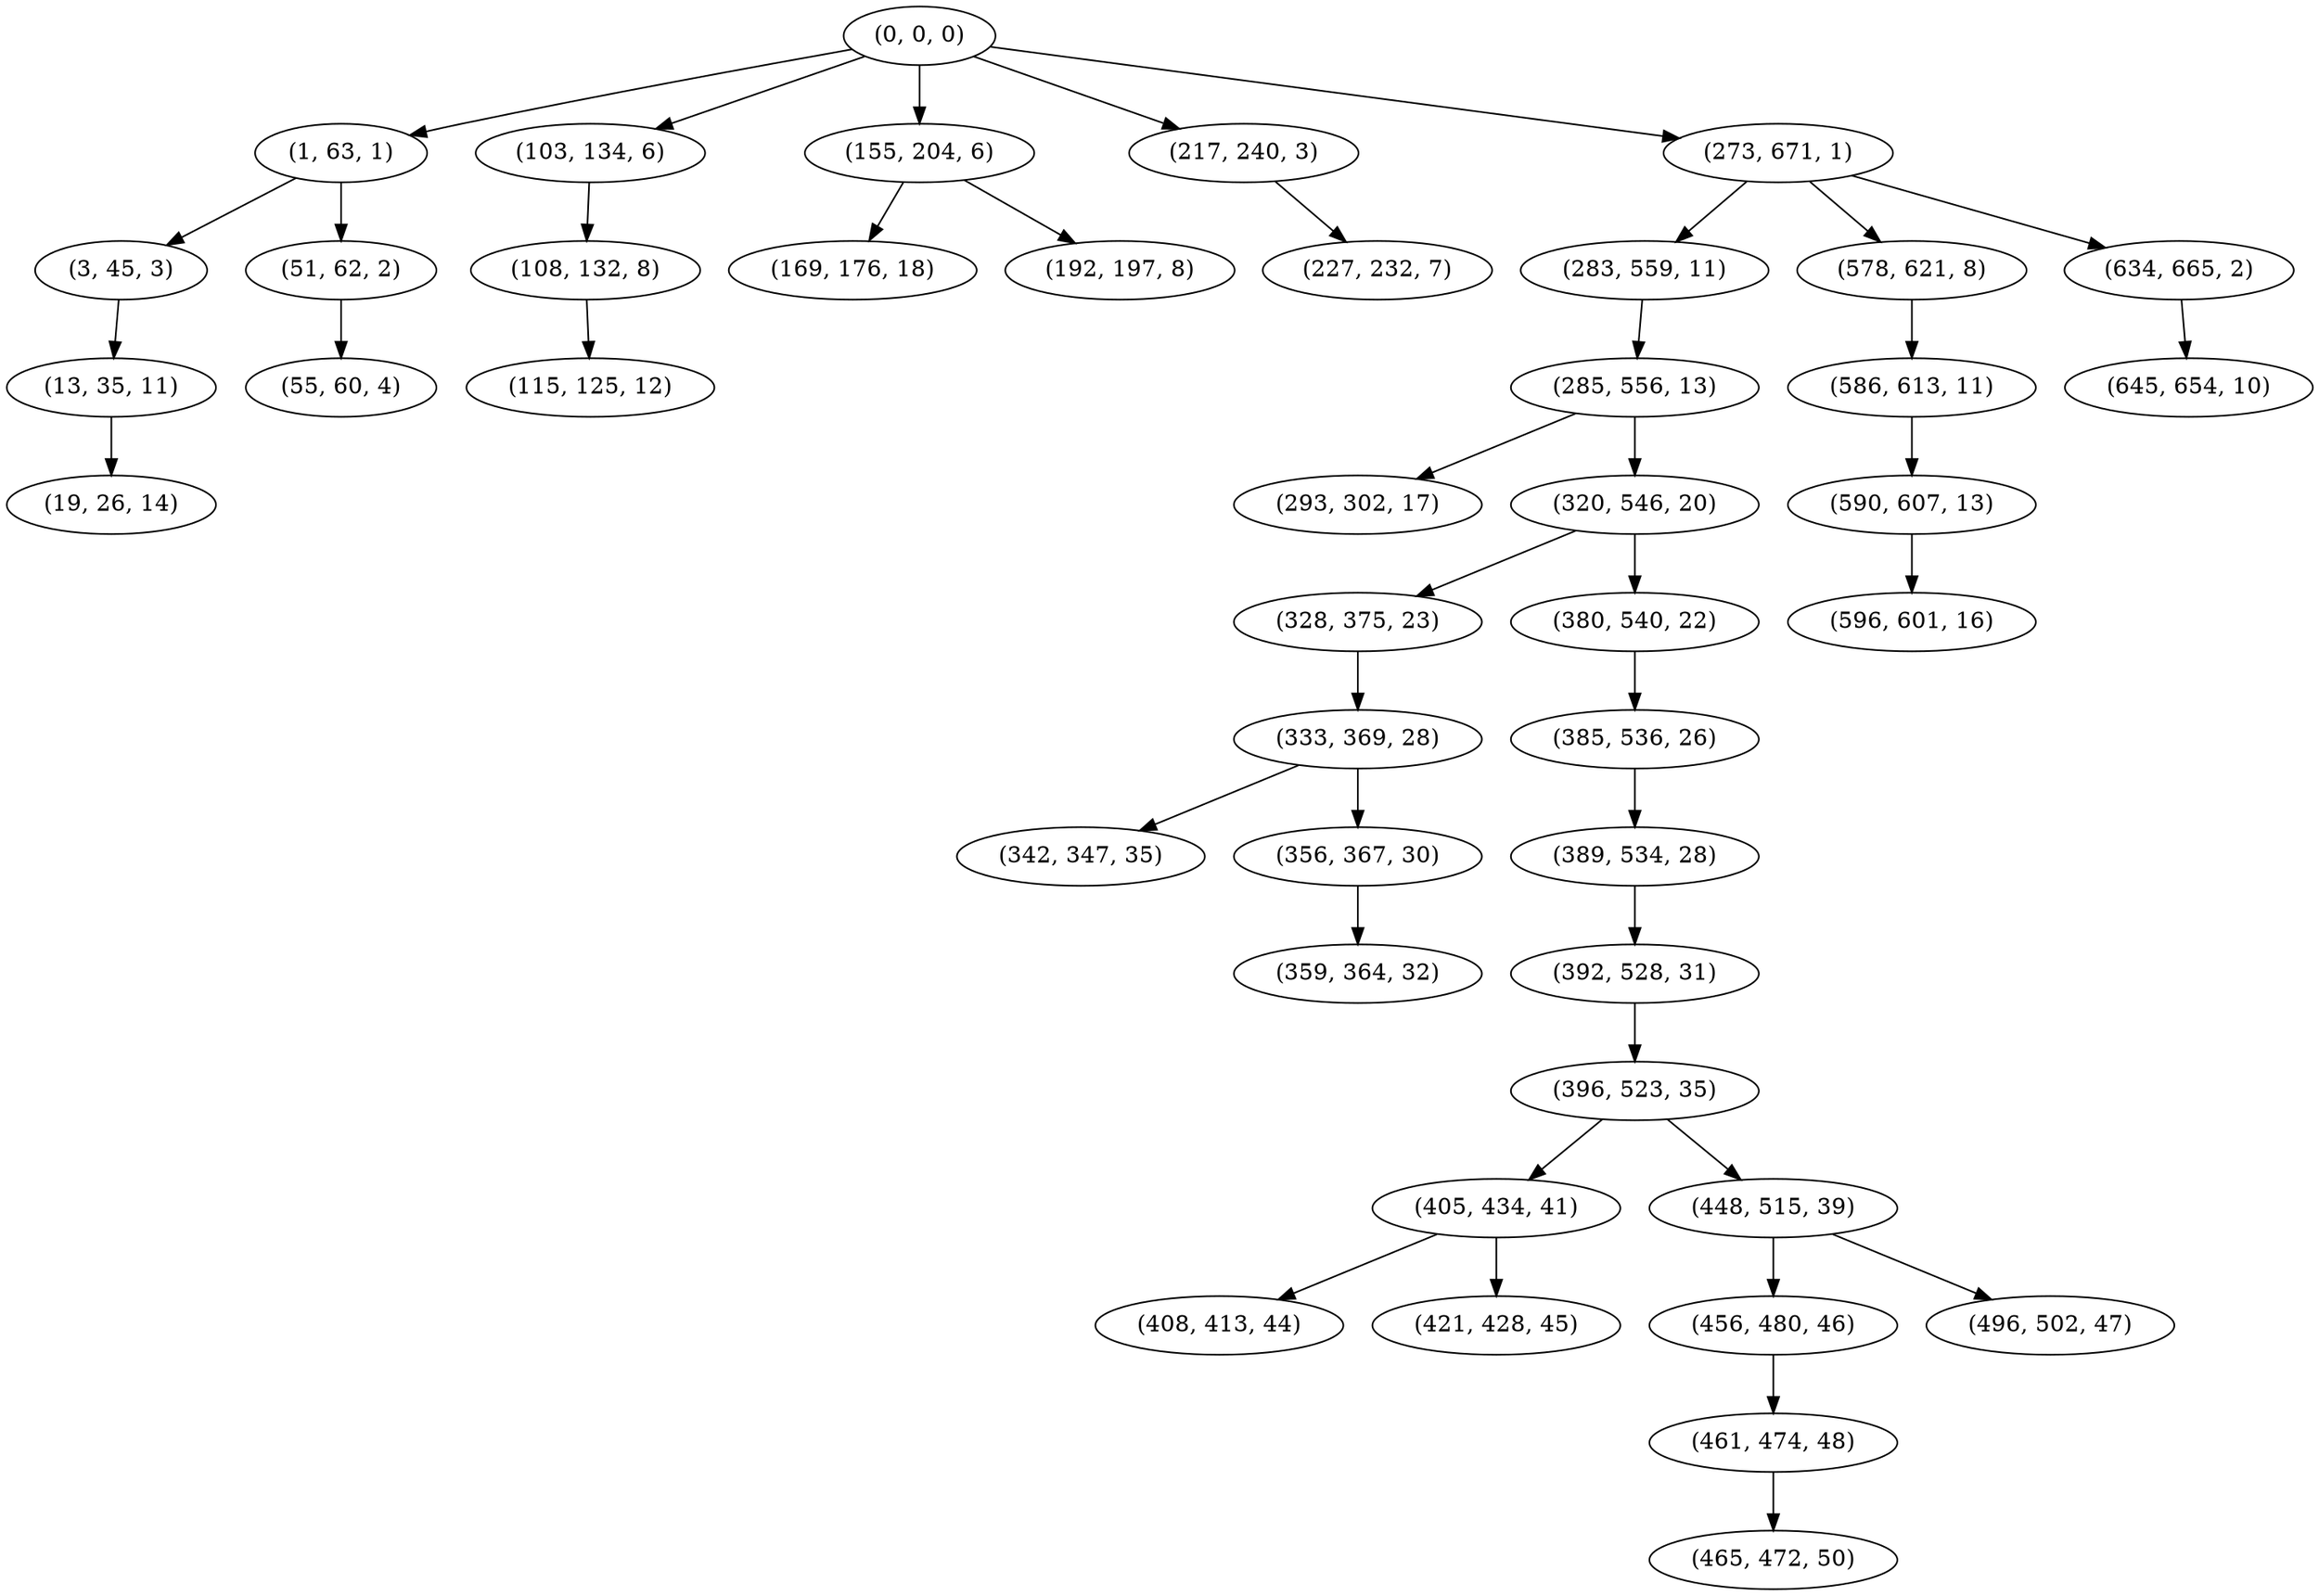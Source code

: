 digraph tree {
    "(0, 0, 0)";
    "(1, 63, 1)";
    "(3, 45, 3)";
    "(13, 35, 11)";
    "(19, 26, 14)";
    "(51, 62, 2)";
    "(55, 60, 4)";
    "(103, 134, 6)";
    "(108, 132, 8)";
    "(115, 125, 12)";
    "(155, 204, 6)";
    "(169, 176, 18)";
    "(192, 197, 8)";
    "(217, 240, 3)";
    "(227, 232, 7)";
    "(273, 671, 1)";
    "(283, 559, 11)";
    "(285, 556, 13)";
    "(293, 302, 17)";
    "(320, 546, 20)";
    "(328, 375, 23)";
    "(333, 369, 28)";
    "(342, 347, 35)";
    "(356, 367, 30)";
    "(359, 364, 32)";
    "(380, 540, 22)";
    "(385, 536, 26)";
    "(389, 534, 28)";
    "(392, 528, 31)";
    "(396, 523, 35)";
    "(405, 434, 41)";
    "(408, 413, 44)";
    "(421, 428, 45)";
    "(448, 515, 39)";
    "(456, 480, 46)";
    "(461, 474, 48)";
    "(465, 472, 50)";
    "(496, 502, 47)";
    "(578, 621, 8)";
    "(586, 613, 11)";
    "(590, 607, 13)";
    "(596, 601, 16)";
    "(634, 665, 2)";
    "(645, 654, 10)";
    "(0, 0, 0)" -> "(1, 63, 1)";
    "(0, 0, 0)" -> "(103, 134, 6)";
    "(0, 0, 0)" -> "(155, 204, 6)";
    "(0, 0, 0)" -> "(217, 240, 3)";
    "(0, 0, 0)" -> "(273, 671, 1)";
    "(1, 63, 1)" -> "(3, 45, 3)";
    "(1, 63, 1)" -> "(51, 62, 2)";
    "(3, 45, 3)" -> "(13, 35, 11)";
    "(13, 35, 11)" -> "(19, 26, 14)";
    "(51, 62, 2)" -> "(55, 60, 4)";
    "(103, 134, 6)" -> "(108, 132, 8)";
    "(108, 132, 8)" -> "(115, 125, 12)";
    "(155, 204, 6)" -> "(169, 176, 18)";
    "(155, 204, 6)" -> "(192, 197, 8)";
    "(217, 240, 3)" -> "(227, 232, 7)";
    "(273, 671, 1)" -> "(283, 559, 11)";
    "(273, 671, 1)" -> "(578, 621, 8)";
    "(273, 671, 1)" -> "(634, 665, 2)";
    "(283, 559, 11)" -> "(285, 556, 13)";
    "(285, 556, 13)" -> "(293, 302, 17)";
    "(285, 556, 13)" -> "(320, 546, 20)";
    "(320, 546, 20)" -> "(328, 375, 23)";
    "(320, 546, 20)" -> "(380, 540, 22)";
    "(328, 375, 23)" -> "(333, 369, 28)";
    "(333, 369, 28)" -> "(342, 347, 35)";
    "(333, 369, 28)" -> "(356, 367, 30)";
    "(356, 367, 30)" -> "(359, 364, 32)";
    "(380, 540, 22)" -> "(385, 536, 26)";
    "(385, 536, 26)" -> "(389, 534, 28)";
    "(389, 534, 28)" -> "(392, 528, 31)";
    "(392, 528, 31)" -> "(396, 523, 35)";
    "(396, 523, 35)" -> "(405, 434, 41)";
    "(396, 523, 35)" -> "(448, 515, 39)";
    "(405, 434, 41)" -> "(408, 413, 44)";
    "(405, 434, 41)" -> "(421, 428, 45)";
    "(448, 515, 39)" -> "(456, 480, 46)";
    "(448, 515, 39)" -> "(496, 502, 47)";
    "(456, 480, 46)" -> "(461, 474, 48)";
    "(461, 474, 48)" -> "(465, 472, 50)";
    "(578, 621, 8)" -> "(586, 613, 11)";
    "(586, 613, 11)" -> "(590, 607, 13)";
    "(590, 607, 13)" -> "(596, 601, 16)";
    "(634, 665, 2)" -> "(645, 654, 10)";
}
